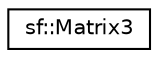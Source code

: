 digraph G
{
  edge [fontname="Helvetica",fontsize="10",labelfontname="Helvetica",labelfontsize="10"];
  node [fontname="Helvetica",fontsize="10",shape=record];
  rankdir="LR";
  Node1 [label="sf::Matrix3",height=0.2,width=0.4,color="black", fillcolor="white", style="filled",URL="$classsf_1_1_matrix3.html"];
}
